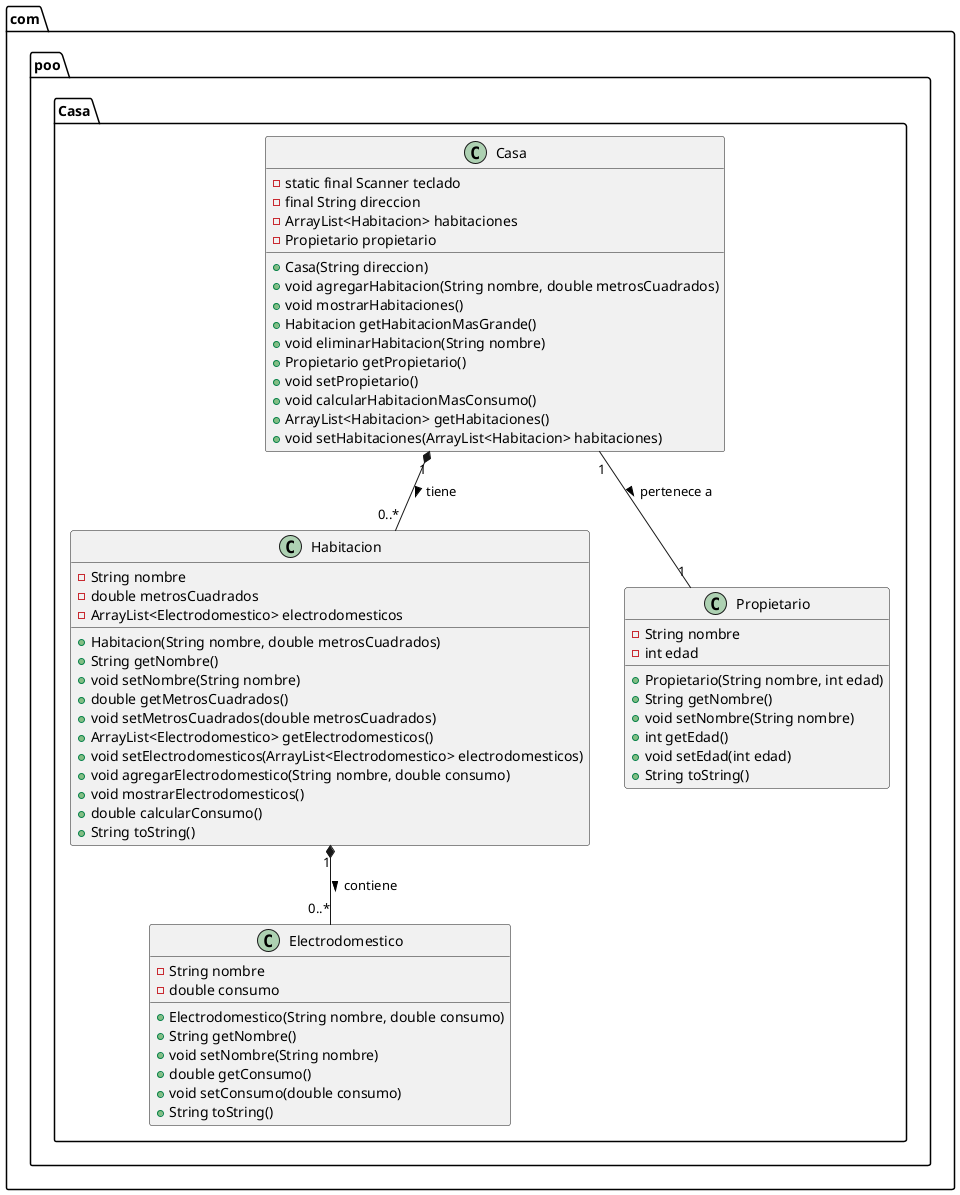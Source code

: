 @startuml
@startuml
package "com.poo.Casa" {

    class Casa {
        - static final Scanner teclado
        - final String direccion
        - ArrayList<Habitacion> habitaciones
        - Propietario propietario
        + Casa(String direccion)
        + void agregarHabitacion(String nombre, double metrosCuadrados)
        + void mostrarHabitaciones()
        + Habitacion getHabitacionMasGrande()
        + void eliminarHabitacion(String nombre)
        + Propietario getPropietario()
        + void setPropietario()
        + void calcularHabitacionMasConsumo()
        + ArrayList<Habitacion> getHabitaciones()
        + void setHabitaciones(ArrayList<Habitacion> habitaciones)
    }

    class Habitacion {
        - String nombre
        - double metrosCuadrados
        - ArrayList<Electrodomestico> electrodomesticos
        + Habitacion(String nombre, double metrosCuadrados)
        + String getNombre()
        + void setNombre(String nombre)
        + double getMetrosCuadrados()
        + void setMetrosCuadrados(double metrosCuadrados)
        + ArrayList<Electrodomestico> getElectrodomesticos()
        + void setElectrodomesticos(ArrayList<Electrodomestico> electrodomesticos)
        + void agregarElectrodomestico(String nombre, double consumo)
        + void mostrarElectrodomesticos()
        + double calcularConsumo()
        + String toString()
    }

    class Electrodomestico {
        - String nombre
        - double consumo
        + Electrodomestico(String nombre, double consumo)
        + String getNombre()
        + void setNombre(String nombre)
        + double getConsumo()
        + void setConsumo(double consumo)
        + String toString()
    }

    class Propietario {
        - String nombre
        - int edad
        + Propietario(String nombre, int edad)
        + String getNombre()
        + void setNombre(String nombre)
        + int getEdad()
        + void setEdad(int edad)
        + String toString()
    }

    Casa "1" *-- "0..*" Habitacion : tiene >
    Habitacion "1" *-- "0..*" Electrodomestico : contiene >
    Casa "1" -- "1" Propietario : pertenece a >
}
@enduml